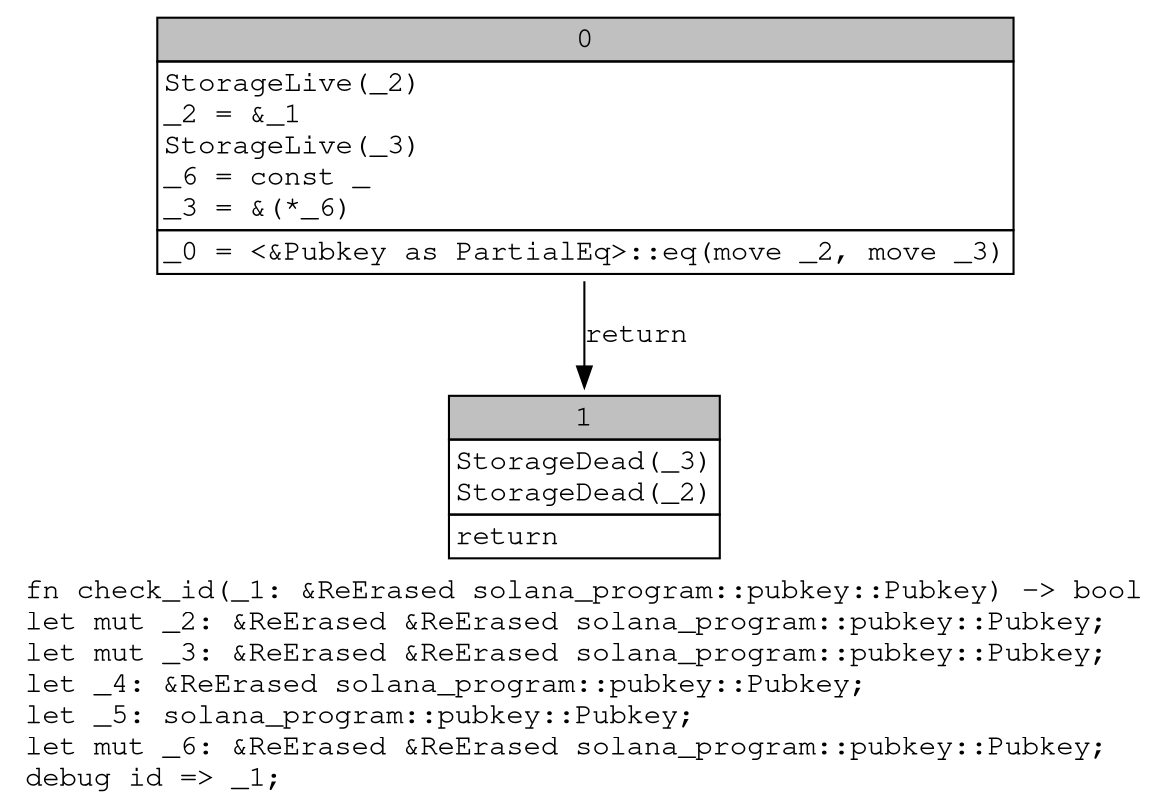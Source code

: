 digraph Mir_0_206 {
    graph [fontname="Courier, monospace"];
    node [fontname="Courier, monospace"];
    edge [fontname="Courier, monospace"];
    label=<fn check_id(_1: &amp;ReErased solana_program::pubkey::Pubkey) -&gt; bool<br align="left"/>let mut _2: &amp;ReErased &amp;ReErased solana_program::pubkey::Pubkey;<br align="left"/>let mut _3: &amp;ReErased &amp;ReErased solana_program::pubkey::Pubkey;<br align="left"/>let _4: &amp;ReErased solana_program::pubkey::Pubkey;<br align="left"/>let _5: solana_program::pubkey::Pubkey;<br align="left"/>let mut _6: &amp;ReErased &amp;ReErased solana_program::pubkey::Pubkey;<br align="left"/>debug id =&gt; _1;<br align="left"/>>;
    bb0__0_206 [shape="none", label=<<table border="0" cellborder="1" cellspacing="0"><tr><td bgcolor="gray" align="center" colspan="1">0</td></tr><tr><td align="left" balign="left">StorageLive(_2)<br/>_2 = &amp;_1<br/>StorageLive(_3)<br/>_6 = const _<br/>_3 = &amp;(*_6)<br/></td></tr><tr><td align="left">_0 = &lt;&amp;Pubkey as PartialEq&gt;::eq(move _2, move _3)</td></tr></table>>];
    bb1__0_206 [shape="none", label=<<table border="0" cellborder="1" cellspacing="0"><tr><td bgcolor="gray" align="center" colspan="1">1</td></tr><tr><td align="left" balign="left">StorageDead(_3)<br/>StorageDead(_2)<br/></td></tr><tr><td align="left">return</td></tr></table>>];
    bb0__0_206 -> bb1__0_206 [label="return"];
}
